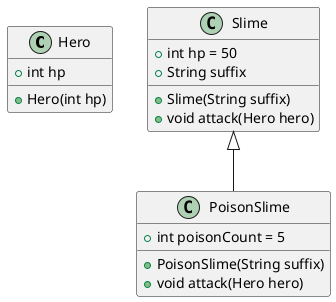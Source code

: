 @startuml
class Hero {
  + int hp
  + Hero(int hp)
}

class Slime {
  + int hp = 50
  + String suffix
  + Slime(String suffix)
  + void attack(Hero hero)
}

class PoisonSlime {
  + int poisonCount = 5
  + PoisonSlime(String suffix)
  + void attack(Hero hero)
}

Slime <|-- PoisonSlime
@enduml
